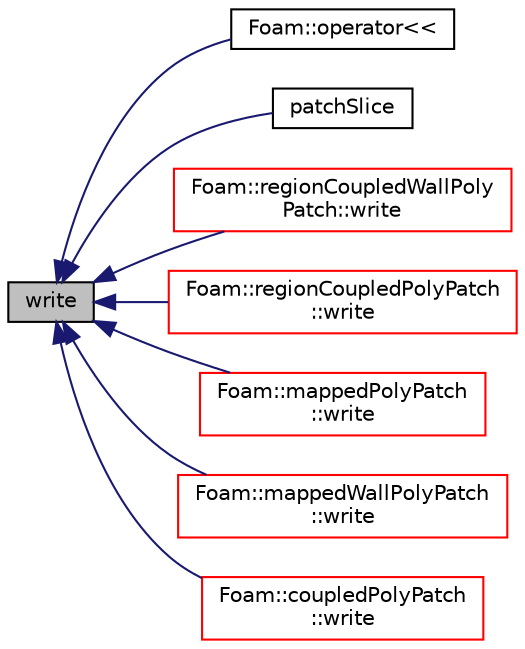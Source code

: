 digraph "write"
{
  bgcolor="transparent";
  edge [fontname="Helvetica",fontsize="10",labelfontname="Helvetica",labelfontsize="10"];
  node [fontname="Helvetica",fontsize="10",shape=record];
  rankdir="LR";
  Node1 [label="write",height=0.2,width=0.4,color="black", fillcolor="grey75", style="filled", fontcolor="black"];
  Node1 -> Node2 [dir="back",color="midnightblue",fontsize="10",style="solid",fontname="Helvetica"];
  Node2 [label="Foam::operator\<\<",height=0.2,width=0.4,color="black",URL="$a10979.html#a55695f475679d12467f354c67e26b531"];
  Node1 -> Node3 [dir="back",color="midnightblue",fontsize="10",style="solid",fontname="Helvetica"];
  Node3 [label="patchSlice",height=0.2,width=0.4,color="black",URL="$a01972.html#a2a881b86c117af916c0a6ccf8287c0d2",tooltip="Slice Field to patch. "];
  Node1 -> Node4 [dir="back",color="midnightblue",fontsize="10",style="solid",fontname="Helvetica"];
  Node4 [label="Foam::regionCoupledWallPoly\lPatch::write",height=0.2,width=0.4,color="red",URL="$a02177.html#a0941061ad5a26be83b4107d05750ace6",tooltip="Write the polyPatch data as a dictionary. "];
  Node1 -> Node5 [dir="back",color="midnightblue",fontsize="10",style="solid",fontname="Helvetica"];
  Node5 [label="Foam::regionCoupledPolyPatch\l::write",height=0.2,width=0.4,color="red",URL="$a02172.html#a0941061ad5a26be83b4107d05750ace6",tooltip="Write the polyPatch data as a dictionary. "];
  Node1 -> Node6 [dir="back",color="midnightblue",fontsize="10",style="solid",fontname="Helvetica"];
  Node6 [label="Foam::mappedPolyPatch\l::write",height=0.2,width=0.4,color="red",URL="$a01452.html#a0941061ad5a26be83b4107d05750ace6",tooltip="Write the polyPatch data as a dictionary. "];
  Node1 -> Node7 [dir="back",color="midnightblue",fontsize="10",style="solid",fontname="Helvetica"];
  Node7 [label="Foam::mappedWallPolyPatch\l::write",height=0.2,width=0.4,color="red",URL="$a01458.html#a0941061ad5a26be83b4107d05750ace6",tooltip="Write the polyPatch data as a dictionary. "];
  Node1 -> Node8 [dir="back",color="midnightblue",fontsize="10",style="solid",fontname="Helvetica"];
  Node8 [label="Foam::coupledPolyPatch\l::write",height=0.2,width=0.4,color="red",URL="$a00426.html#a0941061ad5a26be83b4107d05750ace6",tooltip="Write the polyPatch data as a dictionary. "];
}
